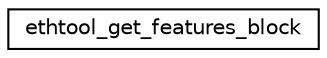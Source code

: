 digraph G
{
  edge [fontname="Helvetica",fontsize="10",labelfontname="Helvetica",labelfontsize="10"];
  node [fontname="Helvetica",fontsize="10",shape=record];
  rankdir="LR";
  Node1 [label="ethtool_get_features_block",height=0.2,width=0.4,color="black", fillcolor="white", style="filled",URL="$structethtool__get__features__block.html"];
}
